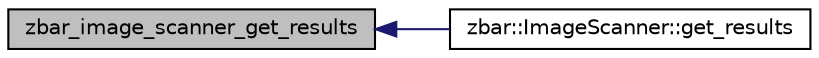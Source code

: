 digraph G
{
  edge [fontname="Helvetica",fontsize="10",labelfontname="Helvetica",labelfontsize="10"];
  node [fontname="Helvetica",fontsize="10",shape=record];
  rankdir=LR;
  Node1 [label="zbar_image_scanner_get_results",height=0.2,width=0.4,color="black", fillcolor="grey75", style="filled" fontcolor="black"];
  Node1 -> Node2 [dir=back,color="midnightblue",fontsize="10",style="solid"];
  Node2 [label="zbar::ImageScanner::get_results",height=0.2,width=0.4,color="black", fillcolor="white", style="filled",URL="$classzbar_1_1_image_scanner.html#a50ca440f2ff08a186cf0f4579268195b"];
}
